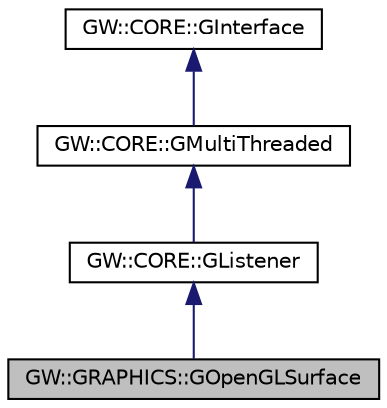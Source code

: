 digraph "GW::GRAPHICS::GOpenGLSurface"
{
  edge [fontname="Helvetica",fontsize="10",labelfontname="Helvetica",labelfontsize="10"];
  node [fontname="Helvetica",fontsize="10",shape=record];
  Node0 [label="GW::GRAPHICS::GOpenGLSurface",height=0.2,width=0.4,color="black", fillcolor="grey75", style="filled", fontcolor="black"];
  Node1 -> Node0 [dir="back",color="midnightblue",fontsize="10",style="solid"];
  Node1 [label="GW::CORE::GListener",height=0.2,width=0.4,color="black", fillcolor="white", style="filled",URL="$classGW_1_1CORE_1_1GListener.html",tooltip="A GListener Interface may be registered with a GBroadcaster interface to receive event notifications..."];
  Node2 -> Node1 [dir="back",color="midnightblue",fontsize="10",style="solid"];
  Node2 [label="GW::CORE::GMultiThreaded",height=0.2,width=0.4,color="black", fillcolor="white", style="filled",URL="$classGW_1_1CORE_1_1GMultiThreaded.html",tooltip="This interface is only used to label and query interfaces which promise to 100% internally support th..."];
  Node3 -> Node2 [dir="back",color="midnightblue",fontsize="10",style="solid"];
  Node3 [label="GW::CORE::GInterface",height=0.2,width=0.4,color="black", fillcolor="white", style="filled",URL="$classGW_1_1CORE_1_1GInterface.html",tooltip="Base interface all Gateware interfaces must support at a minimum. "];
}
